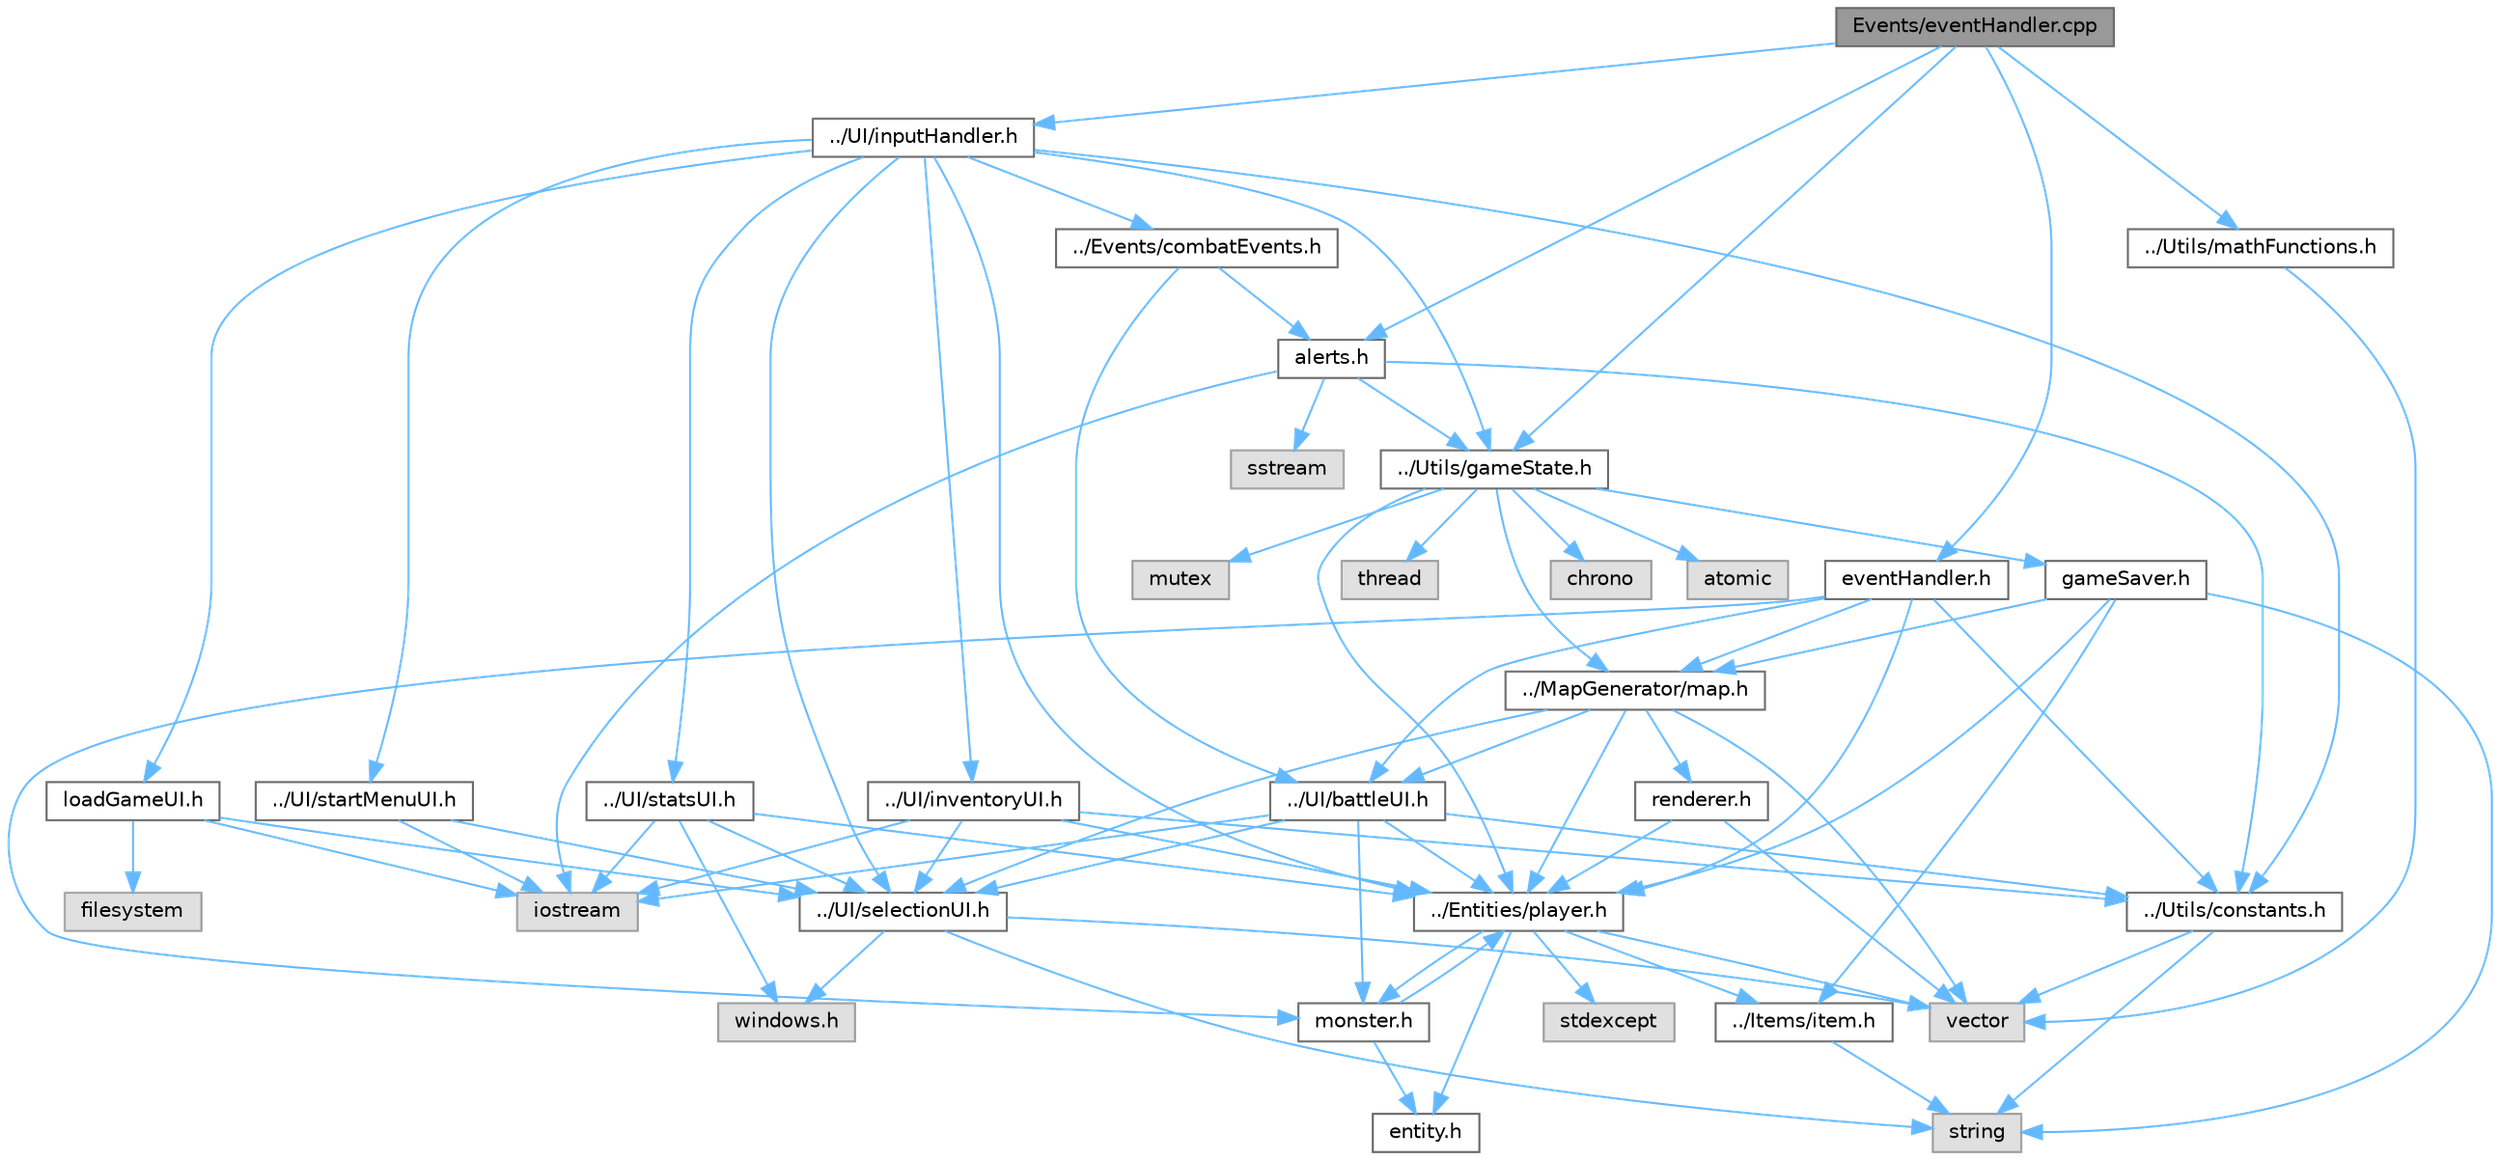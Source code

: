 digraph "Events/eventHandler.cpp"
{
 // LATEX_PDF_SIZE
  bgcolor="transparent";
  edge [fontname=Helvetica,fontsize=10,labelfontname=Helvetica,labelfontsize=10];
  node [fontname=Helvetica,fontsize=10,shape=box,height=0.2,width=0.4];
  Node1 [id="Node000001",label="Events/eventHandler.cpp",height=0.2,width=0.4,color="gray40", fillcolor="grey60", style="filled", fontcolor="black",tooltip=" "];
  Node1 -> Node2 [id="edge76_Node000001_Node000002",color="steelblue1",style="solid",tooltip=" "];
  Node2 [id="Node000002",label="eventHandler.h",height=0.2,width=0.4,color="grey40", fillcolor="white", style="filled",URL="$event_handler_8h.html",tooltip=" "];
  Node2 -> Node3 [id="edge77_Node000002_Node000003",color="steelblue1",style="solid",tooltip=" "];
  Node3 [id="Node000003",label="../MapGenerator/map.h",height=0.2,width=0.4,color="grey40", fillcolor="white", style="filled",URL="$map_8h.html",tooltip=" "];
  Node3 -> Node4 [id="edge78_Node000003_Node000004",color="steelblue1",style="solid",tooltip=" "];
  Node4 [id="Node000004",label="vector",height=0.2,width=0.4,color="grey60", fillcolor="#E0E0E0", style="filled",tooltip=" "];
  Node3 -> Node5 [id="edge79_Node000003_Node000005",color="steelblue1",style="solid",tooltip=" "];
  Node5 [id="Node000005",label="../Entities/player.h",height=0.2,width=0.4,color="grey40", fillcolor="white", style="filled",URL="$player_8h.html",tooltip=" "];
  Node5 -> Node6 [id="edge80_Node000005_Node000006",color="steelblue1",style="solid",tooltip=" "];
  Node6 [id="Node000006",label="entity.h",height=0.2,width=0.4,color="grey40", fillcolor="white", style="filled",URL="$entity_8h.html",tooltip=" "];
  Node5 -> Node7 [id="edge81_Node000005_Node000007",color="steelblue1",style="solid",tooltip=" "];
  Node7 [id="Node000007",label="monster.h",height=0.2,width=0.4,color="grey40", fillcolor="white", style="filled",URL="$monster_8h.html",tooltip=" "];
  Node7 -> Node6 [id="edge82_Node000007_Node000006",color="steelblue1",style="solid",tooltip=" "];
  Node7 -> Node5 [id="edge83_Node000007_Node000005",color="steelblue1",style="solid",tooltip=" "];
  Node5 -> Node8 [id="edge84_Node000005_Node000008",color="steelblue1",style="solid",tooltip=" "];
  Node8 [id="Node000008",label="../Items/item.h",height=0.2,width=0.4,color="grey40", fillcolor="white", style="filled",URL="$item_8h.html",tooltip=" "];
  Node8 -> Node9 [id="edge85_Node000008_Node000009",color="steelblue1",style="solid",tooltip=" "];
  Node9 [id="Node000009",label="string",height=0.2,width=0.4,color="grey60", fillcolor="#E0E0E0", style="filled",tooltip=" "];
  Node5 -> Node4 [id="edge86_Node000005_Node000004",color="steelblue1",style="solid",tooltip=" "];
  Node5 -> Node10 [id="edge87_Node000005_Node000010",color="steelblue1",style="solid",tooltip=" "];
  Node10 [id="Node000010",label="stdexcept",height=0.2,width=0.4,color="grey60", fillcolor="#E0E0E0", style="filled",tooltip=" "];
  Node3 -> Node11 [id="edge88_Node000003_Node000011",color="steelblue1",style="solid",tooltip=" "];
  Node11 [id="Node000011",label="renderer.h",height=0.2,width=0.4,color="grey40", fillcolor="white", style="filled",URL="$renderer_8h.html",tooltip=" "];
  Node11 -> Node5 [id="edge89_Node000011_Node000005",color="steelblue1",style="solid",tooltip=" "];
  Node11 -> Node4 [id="edge90_Node000011_Node000004",color="steelblue1",style="solid",tooltip=" "];
  Node3 -> Node12 [id="edge91_Node000003_Node000012",color="steelblue1",style="solid",tooltip=" "];
  Node12 [id="Node000012",label="../UI/selectionUI.h",height=0.2,width=0.4,color="grey40", fillcolor="white", style="filled",URL="$selection_u_i_8h.html",tooltip=" "];
  Node12 -> Node13 [id="edge92_Node000012_Node000013",color="steelblue1",style="solid",tooltip=" "];
  Node13 [id="Node000013",label="windows.h",height=0.2,width=0.4,color="grey60", fillcolor="#E0E0E0", style="filled",tooltip=" "];
  Node12 -> Node4 [id="edge93_Node000012_Node000004",color="steelblue1",style="solid",tooltip=" "];
  Node12 -> Node9 [id="edge94_Node000012_Node000009",color="steelblue1",style="solid",tooltip=" "];
  Node3 -> Node14 [id="edge95_Node000003_Node000014",color="steelblue1",style="solid",tooltip=" "];
  Node14 [id="Node000014",label="../UI/battleUI.h",height=0.2,width=0.4,color="grey40", fillcolor="white", style="filled",URL="$battle_u_i_8h.html",tooltip=" "];
  Node14 -> Node15 [id="edge96_Node000014_Node000015",color="steelblue1",style="solid",tooltip=" "];
  Node15 [id="Node000015",label="iostream",height=0.2,width=0.4,color="grey60", fillcolor="#E0E0E0", style="filled",tooltip=" "];
  Node14 -> Node12 [id="edge97_Node000014_Node000012",color="steelblue1",style="solid",tooltip=" "];
  Node14 -> Node5 [id="edge98_Node000014_Node000005",color="steelblue1",style="solid",tooltip=" "];
  Node14 -> Node7 [id="edge99_Node000014_Node000007",color="steelblue1",style="solid",tooltip=" "];
  Node14 -> Node16 [id="edge100_Node000014_Node000016",color="steelblue1",style="solid",tooltip=" "];
  Node16 [id="Node000016",label="../Utils/constants.h",height=0.2,width=0.4,color="grey40", fillcolor="white", style="filled",URL="$constants_8h.html",tooltip=" "];
  Node16 -> Node9 [id="edge101_Node000016_Node000009",color="steelblue1",style="solid",tooltip=" "];
  Node16 -> Node4 [id="edge102_Node000016_Node000004",color="steelblue1",style="solid",tooltip=" "];
  Node2 -> Node16 [id="edge103_Node000002_Node000016",color="steelblue1",style="solid",tooltip=" "];
  Node2 -> Node14 [id="edge104_Node000002_Node000014",color="steelblue1",style="solid",tooltip=" "];
  Node2 -> Node5 [id="edge105_Node000002_Node000005",color="steelblue1",style="solid",tooltip=" "];
  Node2 -> Node7 [id="edge106_Node000002_Node000007",color="steelblue1",style="solid",tooltip=" "];
  Node1 -> Node17 [id="edge107_Node000001_Node000017",color="steelblue1",style="solid",tooltip=" "];
  Node17 [id="Node000017",label="../UI/inputHandler.h",height=0.2,width=0.4,color="grey40", fillcolor="white", style="filled",URL="$input_handler_8h.html",tooltip=" "];
  Node17 -> Node5 [id="edge108_Node000017_Node000005",color="steelblue1",style="solid",tooltip=" "];
  Node17 -> Node18 [id="edge109_Node000017_Node000018",color="steelblue1",style="solid",tooltip=" "];
  Node18 [id="Node000018",label="../UI/inventoryUI.h",height=0.2,width=0.4,color="grey40", fillcolor="white", style="filled",URL="$inventory_u_i_8h.html",tooltip=" "];
  Node18 -> Node15 [id="edge110_Node000018_Node000015",color="steelblue1",style="solid",tooltip=" "];
  Node18 -> Node12 [id="edge111_Node000018_Node000012",color="steelblue1",style="solid",tooltip=" "];
  Node18 -> Node5 [id="edge112_Node000018_Node000005",color="steelblue1",style="solid",tooltip=" "];
  Node18 -> Node16 [id="edge113_Node000018_Node000016",color="steelblue1",style="solid",tooltip=" "];
  Node17 -> Node19 [id="edge114_Node000017_Node000019",color="steelblue1",style="solid",tooltip=" "];
  Node19 [id="Node000019",label="../UI/statsUI.h",height=0.2,width=0.4,color="grey40", fillcolor="white", style="filled",URL="$stats_u_i_8h.html",tooltip=" "];
  Node19 -> Node12 [id="edge115_Node000019_Node000012",color="steelblue1",style="solid",tooltip=" "];
  Node19 -> Node5 [id="edge116_Node000019_Node000005",color="steelblue1",style="solid",tooltip=" "];
  Node19 -> Node13 [id="edge117_Node000019_Node000013",color="steelblue1",style="solid",tooltip=" "];
  Node19 -> Node15 [id="edge118_Node000019_Node000015",color="steelblue1",style="solid",tooltip=" "];
  Node17 -> Node20 [id="edge119_Node000017_Node000020",color="steelblue1",style="solid",tooltip=" "];
  Node20 [id="Node000020",label="../UI/startMenuUI.h",height=0.2,width=0.4,color="grey40", fillcolor="white", style="filled",URL="$start_menu_u_i_8h.html",tooltip=" "];
  Node20 -> Node15 [id="edge120_Node000020_Node000015",color="steelblue1",style="solid",tooltip=" "];
  Node20 -> Node12 [id="edge121_Node000020_Node000012",color="steelblue1",style="solid",tooltip=" "];
  Node17 -> Node12 [id="edge122_Node000017_Node000012",color="steelblue1",style="solid",tooltip=" "];
  Node17 -> Node16 [id="edge123_Node000017_Node000016",color="steelblue1",style="solid",tooltip=" "];
  Node17 -> Node21 [id="edge124_Node000017_Node000021",color="steelblue1",style="solid",tooltip=" "];
  Node21 [id="Node000021",label="../Utils/gameState.h",height=0.2,width=0.4,color="grey40", fillcolor="white", style="filled",URL="$game_state_8h.html",tooltip=" "];
  Node21 -> Node22 [id="edge125_Node000021_Node000022",color="steelblue1",style="solid",tooltip=" "];
  Node22 [id="Node000022",label="thread",height=0.2,width=0.4,color="grey60", fillcolor="#E0E0E0", style="filled",tooltip=" "];
  Node21 -> Node23 [id="edge126_Node000021_Node000023",color="steelblue1",style="solid",tooltip=" "];
  Node23 [id="Node000023",label="chrono",height=0.2,width=0.4,color="grey60", fillcolor="#E0E0E0", style="filled",tooltip=" "];
  Node21 -> Node24 [id="edge127_Node000021_Node000024",color="steelblue1",style="solid",tooltip=" "];
  Node24 [id="Node000024",label="atomic",height=0.2,width=0.4,color="grey60", fillcolor="#E0E0E0", style="filled",tooltip=" "];
  Node21 -> Node25 [id="edge128_Node000021_Node000025",color="steelblue1",style="solid",tooltip=" "];
  Node25 [id="Node000025",label="mutex",height=0.2,width=0.4,color="grey60", fillcolor="#E0E0E0", style="filled",tooltip=" "];
  Node21 -> Node3 [id="edge129_Node000021_Node000003",color="steelblue1",style="solid",tooltip=" "];
  Node21 -> Node5 [id="edge130_Node000021_Node000005",color="steelblue1",style="solid",tooltip=" "];
  Node21 -> Node26 [id="edge131_Node000021_Node000026",color="steelblue1",style="solid",tooltip=" "];
  Node26 [id="Node000026",label="gameSaver.h",height=0.2,width=0.4,color="grey40", fillcolor="white", style="filled",URL="$game_saver_8h.html",tooltip=" "];
  Node26 -> Node9 [id="edge132_Node000026_Node000009",color="steelblue1",style="solid",tooltip=" "];
  Node26 -> Node5 [id="edge133_Node000026_Node000005",color="steelblue1",style="solid",tooltip=" "];
  Node26 -> Node3 [id="edge134_Node000026_Node000003",color="steelblue1",style="solid",tooltip=" "];
  Node26 -> Node8 [id="edge135_Node000026_Node000008",color="steelblue1",style="solid",tooltip=" "];
  Node17 -> Node27 [id="edge136_Node000017_Node000027",color="steelblue1",style="solid",tooltip=" "];
  Node27 [id="Node000027",label="loadGameUI.h",height=0.2,width=0.4,color="grey40", fillcolor="white", style="filled",URL="$load_game_u_i_8h.html",tooltip=" "];
  Node27 -> Node15 [id="edge137_Node000027_Node000015",color="steelblue1",style="solid",tooltip=" "];
  Node27 -> Node28 [id="edge138_Node000027_Node000028",color="steelblue1",style="solid",tooltip=" "];
  Node28 [id="Node000028",label="filesystem",height=0.2,width=0.4,color="grey60", fillcolor="#E0E0E0", style="filled",tooltip=" "];
  Node27 -> Node12 [id="edge139_Node000027_Node000012",color="steelblue1",style="solid",tooltip=" "];
  Node17 -> Node29 [id="edge140_Node000017_Node000029",color="steelblue1",style="solid",tooltip=" "];
  Node29 [id="Node000029",label="../Events/combatEvents.h",height=0.2,width=0.4,color="grey40", fillcolor="white", style="filled",URL="$combat_events_8h.html",tooltip=" "];
  Node29 -> Node14 [id="edge141_Node000029_Node000014",color="steelblue1",style="solid",tooltip=" "];
  Node29 -> Node30 [id="edge142_Node000029_Node000030",color="steelblue1",style="solid",tooltip=" "];
  Node30 [id="Node000030",label="alerts.h",height=0.2,width=0.4,color="grey40", fillcolor="white", style="filled",URL="$alerts_8h.html",tooltip=" "];
  Node30 -> Node31 [id="edge143_Node000030_Node000031",color="steelblue1",style="solid",tooltip=" "];
  Node31 [id="Node000031",label="sstream",height=0.2,width=0.4,color="grey60", fillcolor="#E0E0E0", style="filled",tooltip=" "];
  Node30 -> Node15 [id="edge144_Node000030_Node000015",color="steelblue1",style="solid",tooltip=" "];
  Node30 -> Node16 [id="edge145_Node000030_Node000016",color="steelblue1",style="solid",tooltip=" "];
  Node30 -> Node21 [id="edge146_Node000030_Node000021",color="steelblue1",style="solid",tooltip=" "];
  Node1 -> Node21 [id="edge147_Node000001_Node000021",color="steelblue1",style="solid",tooltip=" "];
  Node1 -> Node30 [id="edge148_Node000001_Node000030",color="steelblue1",style="solid",tooltip=" "];
  Node1 -> Node32 [id="edge149_Node000001_Node000032",color="steelblue1",style="solid",tooltip=" "];
  Node32 [id="Node000032",label="../Utils/mathFunctions.h",height=0.2,width=0.4,color="grey40", fillcolor="white", style="filled",URL="$math_functions_8h.html",tooltip=" "];
  Node32 -> Node4 [id="edge150_Node000032_Node000004",color="steelblue1",style="solid",tooltip=" "];
}
